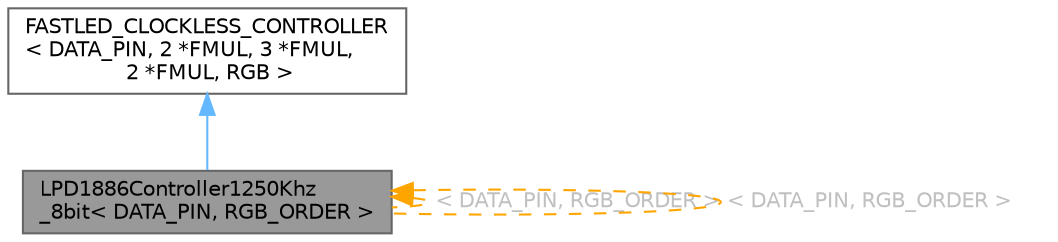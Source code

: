 digraph "LPD1886Controller1250Khz_8bit&lt; DATA_PIN, RGB_ORDER &gt;"
{
 // INTERACTIVE_SVG=YES
 // LATEX_PDF_SIZE
  bgcolor="transparent";
  edge [fontname=Helvetica,fontsize=10,labelfontname=Helvetica,labelfontsize=10];
  node [fontname=Helvetica,fontsize=10,shape=box,height=0.2,width=0.4];
  Node1 [id="Node000001",label="LPD1886Controller1250Khz\l_8bit\< DATA_PIN, RGB_ORDER \>",height=0.2,width=0.4,color="gray40", fillcolor="grey60", style="filled", fontcolor="black",tooltip="LPD1886 controller class."];
  Node2 -> Node1 [id="edge1_Node000001_Node000002",dir="back",color="steelblue1",style="solid",tooltip=" "];
  Node2 [id="Node000002",label="FASTLED_CLOCKLESS_CONTROLLER\l\< DATA_PIN, 2 *FMUL, 3 *FMUL,\l 2 *FMUL, RGB \>",height=0.2,width=0.4,color="gray40", fillcolor="white", style="filled",tooltip=" "];
  Node1 -> Node1 [id="edge2_Node000001_Node000001",dir="back",color="orange",style="dashed",tooltip=" ",label=" \< DATA_PIN, RGB_ORDER \>",fontcolor="grey" ];
  Node1 -> Node1 [id="edge3_Node000001_Node000001",dir="back",color="orange",style="dashed",tooltip=" ",label=" \< DATA_PIN, RGB_ORDER \>",fontcolor="grey" ];
}
